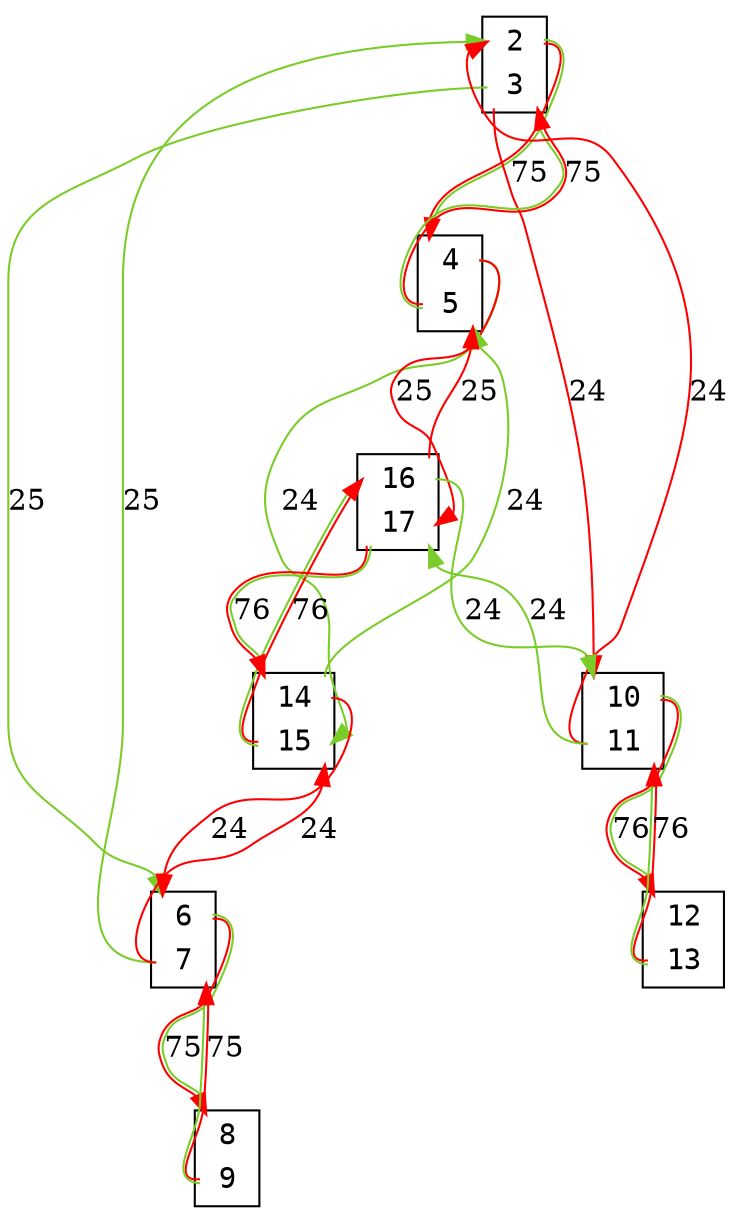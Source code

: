 digraph my_graph {
node[fontname=<Courier>,shape=<plaintext>]
vertex_0x7f273b406a30_0x7f273b406a90[label=<<TABLE bgcolor = "white">
<TR><TD BORDER = "0" PORT = "port_0x7f273b406a30_in"></TD><TD BORDER = "0" PORT = "port_">2</TD><TD BORDER = "0" PORT = "port_0x7f273b406a30_out"></TD></TR>
<TR><TD BORDER = "0" PORT = "port_0x7f273b406a90_out"></TD><TD BORDER = "0" PORT = "port_">3</TD><TD BORDER = "0" PORT = "port_0x7f273b406a90_in"></TD></TR>
</TABLE>>,style=<filled>,color=<black>,fillcolor=<white>]
vertex_0x7f273b406070_0x7f276bc160a0[label=<<TABLE bgcolor = "white">
<TR><TD BORDER = "0" PORT = "port_0x7f276bc160a0_in"></TD><TD BORDER = "0" PORT = "port_">4</TD><TD BORDER = "0" PORT = "port_0x7f276bc160a0_out"></TD></TR>
<TR><TD BORDER = "0" PORT = "port_0x7f273b406070_out"></TD><TD BORDER = "0" PORT = "port_">5</TD><TD BORDER = "0" PORT = "port_0x7f273b406070_in"></TD></TR>
</TABLE>>,style=<filled>,color=<black>,fillcolor=<white>]
vertex_0x7f273b4061c0_0x7f273b406850[label=<<TABLE bgcolor = "white">
<TR><TD BORDER = "0" PORT = "port_0x7f273b406850_in"></TD><TD BORDER = "0" PORT = "port_">6</TD><TD BORDER = "0" PORT = "port_0x7f273b406850_out"></TD></TR>
<TR><TD BORDER = "0" PORT = "port_0x7f273b4061c0_out"></TD><TD BORDER = "0" PORT = "port_">7</TD><TD BORDER = "0" PORT = "port_0x7f273b4061c0_in"></TD></TR>
</TABLE>>,style=<filled>,color=<black>,fillcolor=<white>]
vertex_0x7f273b406130_0x7f273b406df0[label=<<TABLE bgcolor = "white">
<TR><TD BORDER = "0" PORT = "port_0x7f273b406130_in"></TD><TD BORDER = "0" PORT = "port_">8</TD><TD BORDER = "0" PORT = "port_0x7f273b406130_out"></TD></TR>
<TR><TD BORDER = "0" PORT = "port_0x7f273b406df0_out"></TD><TD BORDER = "0" PORT = "port_">9</TD><TD BORDER = "0" PORT = "port_0x7f273b406df0_in"></TD></TR>
</TABLE>>,style=<filled>,color=<black>,fillcolor=<white>]
vertex_0x7f2736c160d0_0x7f273b406340[label=<<TABLE bgcolor = "white">
<TR><TD BORDER = "0" PORT = "port_0x7f2736c160d0_in"></TD><TD BORDER = "0" PORT = "port_">10</TD><TD BORDER = "0" PORT = "port_0x7f2736c160d0_out"></TD></TR>
<TR><TD BORDER = "0" PORT = "port_0x7f273b406340_out"></TD><TD BORDER = "0" PORT = "port_">11</TD><TD BORDER = "0" PORT = "port_0x7f273b406340_in"></TD></TR>
</TABLE>>,style=<filled>,color=<black>,fillcolor=<white>]
vertex_0x7f273b406580_0x7f276bc16100[label=<<TABLE bgcolor = "white">
<TR><TD BORDER = "0" PORT = "port_0x7f273b406580_in"></TD><TD BORDER = "0" PORT = "port_">12</TD><TD BORDER = "0" PORT = "port_0x7f273b406580_out"></TD></TR>
<TR><TD BORDER = "0" PORT = "port_0x7f276bc16100_out"></TD><TD BORDER = "0" PORT = "port_">13</TD><TD BORDER = "0" PORT = "port_0x7f276bc16100_in"></TD></TR>
</TABLE>>,style=<filled>,color=<black>,fillcolor=<white>]
vertex_0x7f2736c16040_0x7f273b4060d0[label=<<TABLE bgcolor = "white">
<TR><TD BORDER = "0" PORT = "port_0x7f273b4060d0_in"></TD><TD BORDER = "0" PORT = "port_">14</TD><TD BORDER = "0" PORT = "port_0x7f273b4060d0_out"></TD></TR>
<TR><TD BORDER = "0" PORT = "port_0x7f2736c16040_out"></TD><TD BORDER = "0" PORT = "port_">15</TD><TD BORDER = "0" PORT = "port_0x7f2736c16040_in"></TD></TR>
</TABLE>>,style=<filled>,color=<black>,fillcolor=<white>]
vertex_0x7f2737416070_0x7f273b406370[label=<<TABLE bgcolor = "white">
<TR><TD BORDER = "0" PORT = "port_0x7f2737416070_in"></TD><TD BORDER = "0" PORT = "port_">16</TD><TD BORDER = "0" PORT = "port_0x7f2737416070_out"></TD></TR>
<TR><TD BORDER = "0" PORT = "port_0x7f273b406370_out"></TD><TD BORDER = "0" PORT = "port_">17</TD><TD BORDER = "0" PORT = "port_0x7f273b406370_in"></TD></TR>
</TABLE>>,style=<filled>,color=<black>,fillcolor=<white>]
vertex_0x7f273b406a30_0x7f273b406a90:port_0x7f273b406a30_out->vertex_0x7f273b406070_0x7f276bc160a0:port_0x7f276bc160a0_in[label="75",len=<0>,K=<0>,color=<0 1 1:0.250 0.800 0.800>]
vertex_0x7f273b406070_0x7f276bc160a0:port_0x7f273b406070_out->vertex_0x7f273b406a30_0x7f273b406a90:port_0x7f273b406a90_in[label="75",len=<0>,K=<0>,color=<0 1 1:0.250 0.800 0.800>]
vertex_0x7f273b4061c0_0x7f273b406850:port_0x7f273b406850_out->vertex_0x7f273b406130_0x7f273b406df0:port_0x7f273b406130_in[label="75",len=<0>,K=<0>,color=<0 1 1:0.250 0.800 0.800>]
vertex_0x7f273b406130_0x7f273b406df0:port_0x7f273b406df0_out->vertex_0x7f273b4061c0_0x7f273b406850:port_0x7f273b4061c0_in[label="75",len=<0>,K=<0>,color=<0 1 1:0.250 0.800 0.800>]
vertex_0x7f2736c160d0_0x7f273b406340:port_0x7f2736c160d0_out->vertex_0x7f273b406580_0x7f276bc16100:port_0x7f273b406580_in[label="76",len=<0>,K=<0>,color=<0 1 1:0.250 0.800 0.800>]
vertex_0x7f273b406580_0x7f276bc16100:port_0x7f276bc16100_out->vertex_0x7f2736c160d0_0x7f273b406340:port_0x7f273b406340_in[label="76",len=<0>,K=<0>,color=<0 1 1:0.250 0.800 0.800>]
vertex_0x7f273b4061c0_0x7f273b406850:port_0x7f273b4061c0_out->vertex_0x7f273b406a30_0x7f273b406a90:port_0x7f273b406a30_in[label="25",len=<0>,K=<0>,color=<0.250 0.800 0.800>]
vertex_0x7f273b406a30_0x7f273b406a90:port_0x7f273b406a90_out->vertex_0x7f273b4061c0_0x7f273b406850:port_0x7f273b406850_in[label="25",len=<0>,K=<0>,color=<0.250 0.800 0.800>]
vertex_0x7f2736c16040_0x7f273b4060d0:port_0x7f273b4060d0_out->vertex_0x7f273b4061c0_0x7f273b406850:port_0x7f273b406850_in[label="24",len=<0>,K=<0>,color=<0 1 1>]
vertex_0x7f273b4061c0_0x7f273b406850:port_0x7f273b4061c0_out->vertex_0x7f2736c16040_0x7f273b4060d0:port_0x7f2736c16040_in[label="24",len=<0>,K=<0>,color=<0 1 1>]
vertex_0x7f273b406070_0x7f276bc160a0:port_0x7f276bc160a0_out->vertex_0x7f2736c16040_0x7f273b4060d0:port_0x7f2736c16040_in[label="24",len=<0>,K=<0>,color=<0.250 0.800 0.800>]
vertex_0x7f2736c16040_0x7f273b4060d0:port_0x7f273b4060d0_out->vertex_0x7f273b406070_0x7f276bc160a0:port_0x7f273b406070_in[label="24",len=<0>,K=<0>,color=<0.250 0.800 0.800>]
vertex_0x7f2737416070_0x7f273b406370:port_0x7f2737416070_out->vertex_0x7f273b406070_0x7f276bc160a0:port_0x7f273b406070_in[label="25",len=<0>,K=<0>,color=<0 1 1>]
vertex_0x7f273b406070_0x7f276bc160a0:port_0x7f276bc160a0_out->vertex_0x7f2737416070_0x7f273b406370:port_0x7f273b406370_in[label="25",len=<0>,K=<0>,color=<0 1 1>]
vertex_0x7f2736c16040_0x7f273b4060d0:port_0x7f2736c16040_out->vertex_0x7f2737416070_0x7f273b406370:port_0x7f2737416070_in[label="76",len=<0>,K=<0>,color=<0 1 1:0.250 0.800 0.800>]
vertex_0x7f2737416070_0x7f273b406370:port_0x7f273b406370_out->vertex_0x7f2736c16040_0x7f273b4060d0:port_0x7f273b4060d0_in[label="76",len=<0>,K=<0>,color=<0 1 1:0.250 0.800 0.800>]
vertex_0x7f2736c160d0_0x7f273b406340:port_0x7f273b406340_out->vertex_0x7f2737416070_0x7f273b406370:port_0x7f273b406370_in[label="24",len=<0>,K=<0>,color=<0.250 0.800 0.800>]
vertex_0x7f2737416070_0x7f273b406370:port_0x7f2737416070_out->vertex_0x7f2736c160d0_0x7f273b406340:port_0x7f2736c160d0_in[label="24",len=<0>,K=<0>,color=<0.250 0.800 0.800>]
vertex_0x7f273b406a30_0x7f273b406a90:port_0x7f273b406a90_out->vertex_0x7f2736c160d0_0x7f273b406340:port_0x7f2736c160d0_in[label="24",len=<0>,K=<0>,color=<0 1 1>]
vertex_0x7f2736c160d0_0x7f273b406340:port_0x7f273b406340_out->vertex_0x7f273b406a30_0x7f273b406a90:port_0x7f273b406a30_in[label="24",len=<0>,K=<0>,color=<0 1 1>]
}
